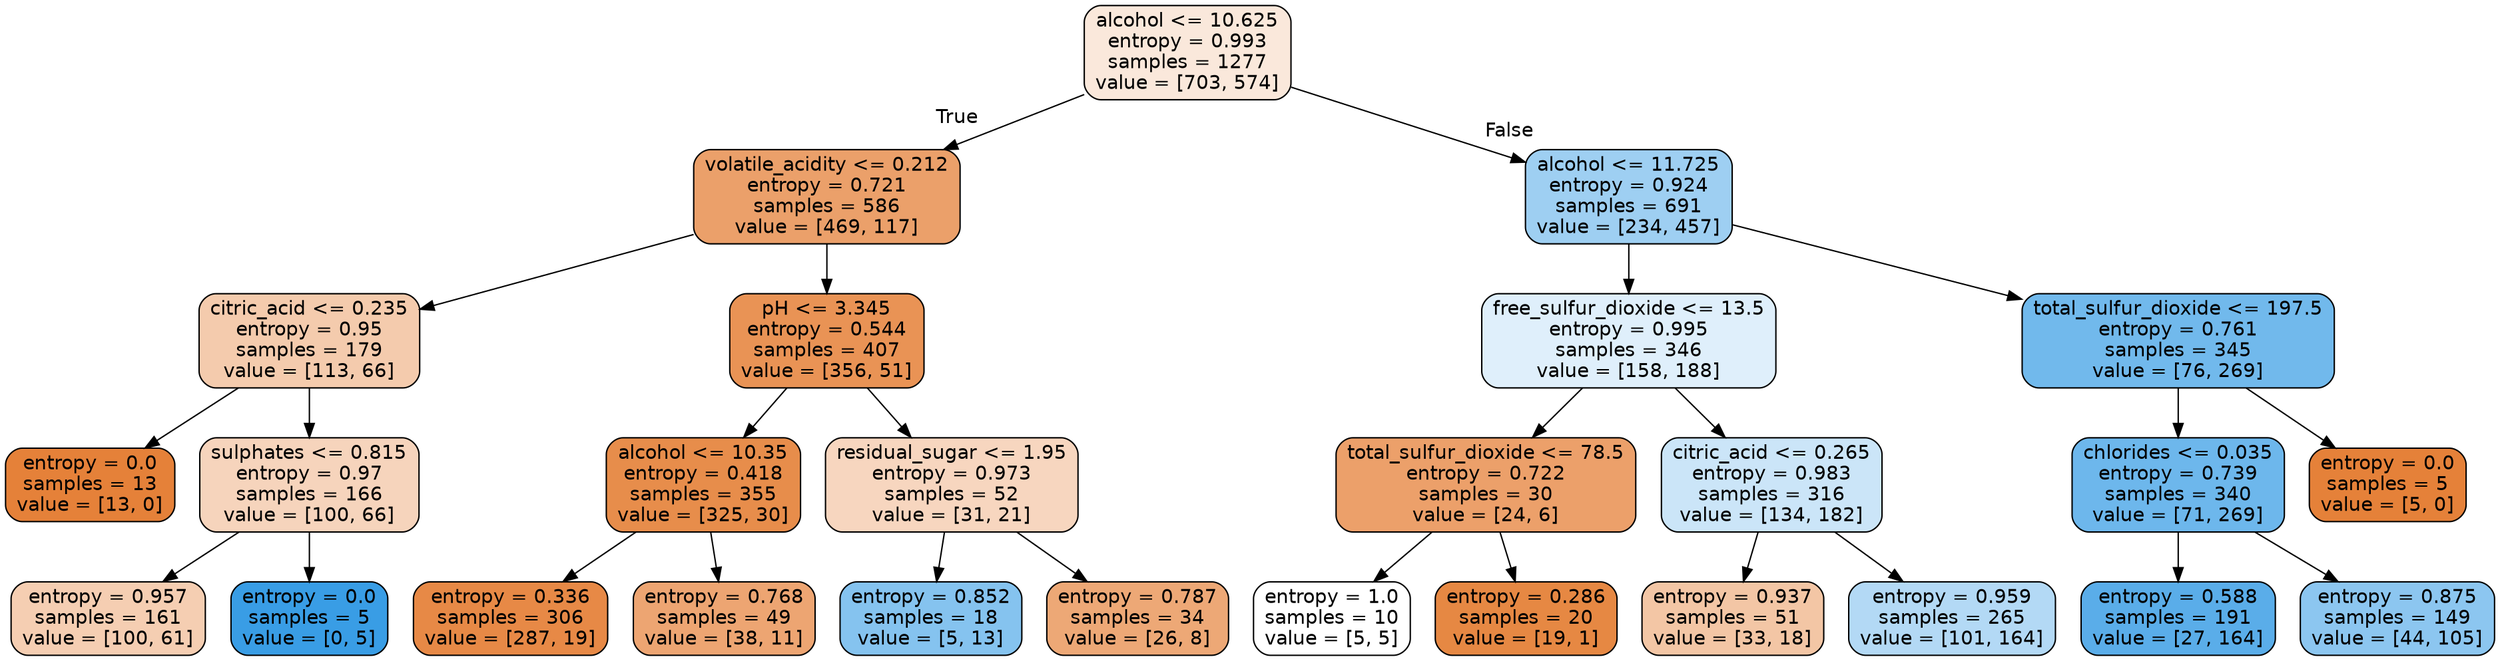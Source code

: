 digraph Tree {
node [shape=box, style="filled, rounded", color="black", fontname=helvetica] ;
edge [fontname=helvetica] ;
0 [label="alcohol <= 10.625\nentropy = 0.993\nsamples = 1277\nvalue = [703, 574]", fillcolor="#fae8db"] ;
1 [label="volatile_acidity <= 0.212\nentropy = 0.721\nsamples = 586\nvalue = [469, 117]", fillcolor="#eba06a"] ;
0 -> 1 [labeldistance=2.5, labelangle=45, headlabel="True"] ;
2 [label="citric_acid <= 0.235\nentropy = 0.95\nsamples = 179\nvalue = [113, 66]", fillcolor="#f4cbad"] ;
1 -> 2 ;
3 [label="entropy = 0.0\nsamples = 13\nvalue = [13, 0]", fillcolor="#e58139"] ;
2 -> 3 ;
4 [label="sulphates <= 0.815\nentropy = 0.97\nsamples = 166\nvalue = [100, 66]", fillcolor="#f6d4bc"] ;
2 -> 4 ;
5 [label="entropy = 0.957\nsamples = 161\nvalue = [100, 61]", fillcolor="#f5ceb2"] ;
4 -> 5 ;
6 [label="entropy = 0.0\nsamples = 5\nvalue = [0, 5]", fillcolor="#399de5"] ;
4 -> 6 ;
7 [label="pH <= 3.345\nentropy = 0.544\nsamples = 407\nvalue = [356, 51]", fillcolor="#e99355"] ;
1 -> 7 ;
8 [label="alcohol <= 10.35\nentropy = 0.418\nsamples = 355\nvalue = [325, 30]", fillcolor="#e78d4b"] ;
7 -> 8 ;
9 [label="entropy = 0.336\nsamples = 306\nvalue = [287, 19]", fillcolor="#e78946"] ;
8 -> 9 ;
10 [label="entropy = 0.768\nsamples = 49\nvalue = [38, 11]", fillcolor="#eda572"] ;
8 -> 10 ;
11 [label="residual_sugar <= 1.95\nentropy = 0.973\nsamples = 52\nvalue = [31, 21]", fillcolor="#f7d6bf"] ;
7 -> 11 ;
12 [label="entropy = 0.852\nsamples = 18\nvalue = [5, 13]", fillcolor="#85c3ef"] ;
11 -> 12 ;
13 [label="entropy = 0.787\nsamples = 34\nvalue = [26, 8]", fillcolor="#eda876"] ;
11 -> 13 ;
14 [label="alcohol <= 11.725\nentropy = 0.924\nsamples = 691\nvalue = [234, 457]", fillcolor="#9ecff2"] ;
0 -> 14 [labeldistance=2.5, labelangle=-45, headlabel="False"] ;
15 [label="free_sulfur_dioxide <= 13.5\nentropy = 0.995\nsamples = 346\nvalue = [158, 188]", fillcolor="#dfeffb"] ;
14 -> 15 ;
16 [label="total_sulfur_dioxide <= 78.5\nentropy = 0.722\nsamples = 30\nvalue = [24, 6]", fillcolor="#eca06a"] ;
15 -> 16 ;
17 [label="entropy = 1.0\nsamples = 10\nvalue = [5, 5]", fillcolor="#ffffff"] ;
16 -> 17 ;
18 [label="entropy = 0.286\nsamples = 20\nvalue = [19, 1]", fillcolor="#e68843"] ;
16 -> 18 ;
19 [label="citric_acid <= 0.265\nentropy = 0.983\nsamples = 316\nvalue = [134, 182]", fillcolor="#cbe5f8"] ;
15 -> 19 ;
20 [label="entropy = 0.937\nsamples = 51\nvalue = [33, 18]", fillcolor="#f3c6a5"] ;
19 -> 20 ;
21 [label="entropy = 0.959\nsamples = 265\nvalue = [101, 164]", fillcolor="#b3d9f5"] ;
19 -> 21 ;
22 [label="total_sulfur_dioxide <= 197.5\nentropy = 0.761\nsamples = 345\nvalue = [76, 269]", fillcolor="#71b9ec"] ;
14 -> 22 ;
23 [label="chlorides <= 0.035\nentropy = 0.739\nsamples = 340\nvalue = [71, 269]", fillcolor="#6db7ec"] ;
22 -> 23 ;
24 [label="entropy = 0.588\nsamples = 191\nvalue = [27, 164]", fillcolor="#5aade9"] ;
23 -> 24 ;
25 [label="entropy = 0.875\nsamples = 149\nvalue = [44, 105]", fillcolor="#8cc6f0"] ;
23 -> 25 ;
26 [label="entropy = 0.0\nsamples = 5\nvalue = [5, 0]", fillcolor="#e58139"] ;
22 -> 26 ;
}
